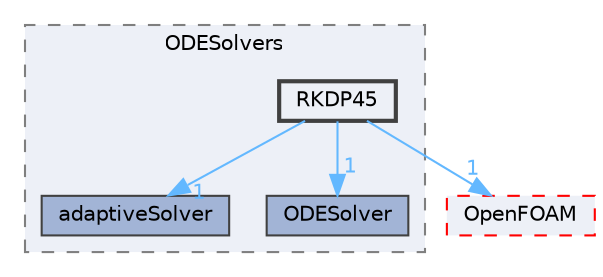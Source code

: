 digraph "src/ODE/ODESolvers/RKDP45"
{
 // LATEX_PDF_SIZE
  bgcolor="transparent";
  edge [fontname=Helvetica,fontsize=10,labelfontname=Helvetica,labelfontsize=10];
  node [fontname=Helvetica,fontsize=10,shape=box,height=0.2,width=0.4];
  compound=true
  subgraph clusterdir_3c9eb44cc766b767ba49f7a4339bd2b9 {
    graph [ bgcolor="#edf0f7", pencolor="grey50", label="ODESolvers", fontname=Helvetica,fontsize=10 style="filled,dashed", URL="dir_3c9eb44cc766b767ba49f7a4339bd2b9.html",tooltip=""]
  dir_cb3bcb75234a3f21db8dd158d6ddee49 [label="adaptiveSolver", fillcolor="#a2b4d6", color="grey25", style="filled", URL="dir_cb3bcb75234a3f21db8dd158d6ddee49.html",tooltip=""];
  dir_cdffcddb5e13bb570779da92c5291b7f [label="ODESolver", fillcolor="#a2b4d6", color="grey25", style="filled", URL="dir_cdffcddb5e13bb570779da92c5291b7f.html",tooltip=""];
  dir_80b216c5c18027f70d77f7faf9b4d3bb [label="RKDP45", fillcolor="#edf0f7", color="grey25", style="filled,bold", URL="dir_80b216c5c18027f70d77f7faf9b4d3bb.html",tooltip=""];
  }
  dir_c5473ff19b20e6ec4dfe5c310b3778a8 [label="OpenFOAM", fillcolor="#edf0f7", color="red", style="filled,dashed", URL="dir_c5473ff19b20e6ec4dfe5c310b3778a8.html",tooltip=""];
  dir_80b216c5c18027f70d77f7faf9b4d3bb->dir_c5473ff19b20e6ec4dfe5c310b3778a8 [headlabel="1", labeldistance=1.5 headhref="dir_003360_002695.html" href="dir_003360_002695.html" color="steelblue1" fontcolor="steelblue1"];
  dir_80b216c5c18027f70d77f7faf9b4d3bb->dir_cb3bcb75234a3f21db8dd158d6ddee49 [headlabel="1", labeldistance=1.5 headhref="dir_003360_000023.html" href="dir_003360_000023.html" color="steelblue1" fontcolor="steelblue1"];
  dir_80b216c5c18027f70d77f7faf9b4d3bb->dir_cdffcddb5e13bb570779da92c5291b7f [headlabel="1", labeldistance=1.5 headhref="dir_003360_002680.html" href="dir_003360_002680.html" color="steelblue1" fontcolor="steelblue1"];
}
